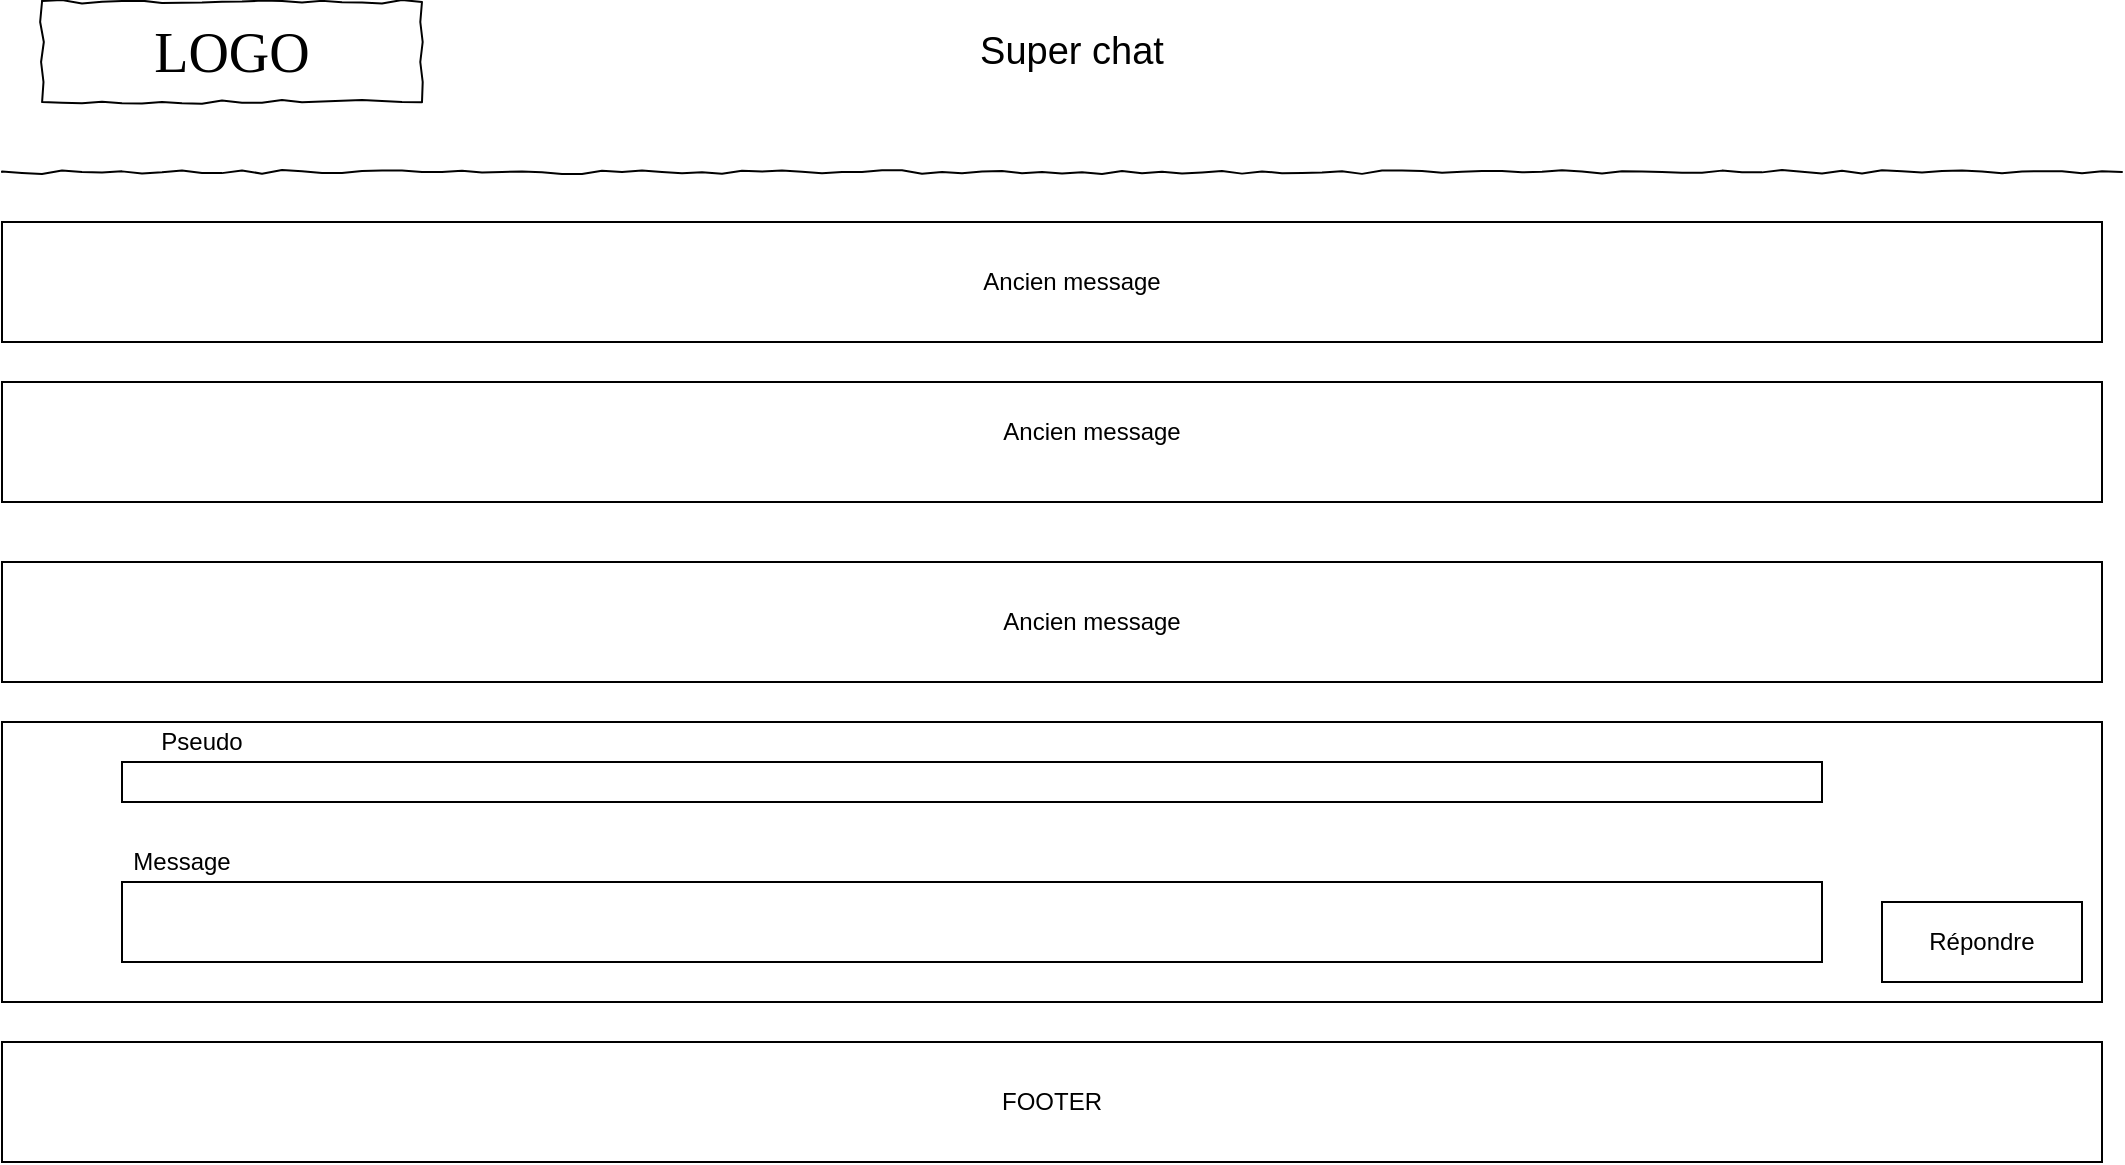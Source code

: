 <mxfile version="11.1.4" type="device"><diagram name="Make up - 1 " id="03018318-947c-dd8e-b7a3-06fadd420f32"><mxGraphModel dx="1038" dy="609" grid="1" gridSize="10" guides="1" tooltips="1" connect="1" arrows="1" fold="1" page="1" pageScale="1" pageWidth="1100" pageHeight="850" background="#ffffff" math="0" shadow="0"><root><mxCell id="0"/><mxCell id="1" parent="0"/><mxCell id="677b7b8949515195-2" value="LOGO" style="whiteSpace=wrap;html=1;rounded=0;shadow=0;labelBackgroundColor=none;strokeColor=#000000;strokeWidth=1;fillColor=#ffffff;fontFamily=Verdana;fontSize=28;fontColor=#000000;align=center;comic=1;" parent="1" vertex="1"><mxGeometry x="40" y="60" width="190" height="50" as="geometry"/></mxCell><mxCell id="677b7b8949515195-9" value="" style="line;strokeWidth=1;html=1;rounded=0;shadow=0;labelBackgroundColor=none;fillColor=none;fontFamily=Verdana;fontSize=14;fontColor=#000000;align=center;comic=1;" parent="1" vertex="1"><mxGeometry x="20" y="140" width="1060" height="10" as="geometry"/></mxCell><mxCell id="6Z73ill-tE2PfaPqWITv-1" value="&lt;font style=&quot;font-size: 19px&quot;&gt;Super chat&lt;/font&gt;" style="text;html=1;strokeColor=none;fillColor=none;align=center;verticalAlign=middle;whiteSpace=wrap;rounded=0;" vertex="1" parent="1"><mxGeometry x="290" y="62.5" width="530" height="45" as="geometry"/></mxCell><mxCell id="6Z73ill-tE2PfaPqWITv-2" value="" style="rounded=0;whiteSpace=wrap;html=1;" vertex="1" parent="1"><mxGeometry x="20" y="170" width="1050" height="60" as="geometry"/></mxCell><mxCell id="6Z73ill-tE2PfaPqWITv-3" value="" style="rounded=0;whiteSpace=wrap;html=1;" vertex="1" parent="1"><mxGeometry x="20" y="250" width="1050" height="60" as="geometry"/></mxCell><mxCell id="6Z73ill-tE2PfaPqWITv-6" value="" style="rounded=0;whiteSpace=wrap;html=1;" vertex="1" parent="1"><mxGeometry x="20" y="340" width="1050" height="60" as="geometry"/></mxCell><mxCell id="6Z73ill-tE2PfaPqWITv-9" value="Ancien message" style="text;html=1;strokeColor=none;fillColor=none;align=center;verticalAlign=middle;whiteSpace=wrap;rounded=0;" vertex="1" parent="1"><mxGeometry x="60" y="190" width="990" height="20" as="geometry"/></mxCell><mxCell id="6Z73ill-tE2PfaPqWITv-10" value="Ancien message" style="text;html=1;strokeColor=none;fillColor=none;align=center;verticalAlign=middle;whiteSpace=wrap;rounded=0;" vertex="1" parent="1"><mxGeometry x="70" y="265" width="990" height="20" as="geometry"/></mxCell><mxCell id="6Z73ill-tE2PfaPqWITv-11" value="Ancien message" style="text;html=1;strokeColor=none;fillColor=none;align=center;verticalAlign=middle;whiteSpace=wrap;rounded=0;" vertex="1" parent="1"><mxGeometry x="70" y="360" width="990" height="20" as="geometry"/></mxCell><mxCell id="6Z73ill-tE2PfaPqWITv-12" value="" style="rounded=0;whiteSpace=wrap;html=1;" vertex="1" parent="1"><mxGeometry x="20" y="420" width="1050" height="140" as="geometry"/></mxCell><mxCell id="6Z73ill-tE2PfaPqWITv-14" value="" style="rounded=0;whiteSpace=wrap;html=1;" vertex="1" parent="1"><mxGeometry x="80" y="440" width="850" height="20" as="geometry"/></mxCell><mxCell id="6Z73ill-tE2PfaPqWITv-15" value="" style="rounded=0;whiteSpace=wrap;html=1;" vertex="1" parent="1"><mxGeometry x="80" y="500" width="850" height="40" as="geometry"/></mxCell><mxCell id="6Z73ill-tE2PfaPqWITv-16" value="Pseudo" style="text;html=1;strokeColor=none;fillColor=none;align=center;verticalAlign=middle;whiteSpace=wrap;rounded=0;" vertex="1" parent="1"><mxGeometry x="80" y="420" width="80" height="20" as="geometry"/></mxCell><mxCell id="6Z73ill-tE2PfaPqWITv-17" value="Message" style="text;html=1;strokeColor=none;fillColor=none;align=center;verticalAlign=middle;whiteSpace=wrap;rounded=0;" vertex="1" parent="1"><mxGeometry x="90" y="480" width="40" height="20" as="geometry"/></mxCell><mxCell id="6Z73ill-tE2PfaPqWITv-18" value="Répondre" style="rounded=0;whiteSpace=wrap;html=1;" vertex="1" parent="1"><mxGeometry x="960" y="510" width="100" height="40" as="geometry"/></mxCell><mxCell id="FgLSggk_95IRpjnwwGsN-1" value="FOOTER" style="rounded=0;whiteSpace=wrap;html=1;" vertex="1" parent="1"><mxGeometry x="20" y="580" width="1050" height="60" as="geometry"/></mxCell></root></mxGraphModel></diagram><diagram id="23AlHY7Yt_Ieiep2--FH" name="MCD 1"><mxGraphModel dx="460" dy="815" grid="1" gridSize="10" guides="1" tooltips="1" connect="1" arrows="1" fold="1" page="1" pageScale="1" pageWidth="827" pageHeight="1169" math="0" shadow="0"><root><mxCell id="cHLcUi0czKIti61Ibx5J-0"/><mxCell id="cHLcUi0czKIti61Ibx5J-1" parent="cHLcUi0czKIti61Ibx5J-0"/><mxCell id="cHLcUi0czKIti61Ibx5J-3" value="User" style="swimlane;fontStyle=0;childLayout=stackLayout;horizontal=1;startSize=26;fillColor=none;horizontalStack=0;resizeParent=1;resizeParentMax=0;resizeLast=0;collapsible=1;marginBottom=0;" vertex="1" parent="cHLcUi0czKIti61Ibx5J-1"><mxGeometry x="190" y="206" width="140" height="78" as="geometry"/></mxCell><mxCell id="cHLcUi0czKIti61Ibx5J-4" value="ID" style="text;strokeColor=none;fillColor=none;align=left;verticalAlign=top;spacingLeft=4;spacingRight=4;overflow=hidden;rotatable=0;points=[[0,0.5],[1,0.5]];portConstraint=eastwest;" vertex="1" parent="cHLcUi0czKIti61Ibx5J-3"><mxGeometry y="26" width="140" height="26" as="geometry"/></mxCell><mxCell id="cHLcUi0czKIti61Ibx5J-5" value="Name" style="text;strokeColor=none;fillColor=none;align=left;verticalAlign=top;spacingLeft=4;spacingRight=4;overflow=hidden;rotatable=0;points=[[0,0.5],[1,0.5]];portConstraint=eastwest;" vertex="1" parent="cHLcUi0czKIti61Ibx5J-3"><mxGeometry y="52" width="140" height="26" as="geometry"/></mxCell><mxCell id="cHLcUi0czKIti61Ibx5J-7" value="Message" style="swimlane;fontStyle=0;childLayout=stackLayout;horizontal=1;startSize=26;fillColor=none;horizontalStack=0;resizeParent=1;resizeParentMax=0;resizeLast=0;collapsible=1;marginBottom=0;" vertex="1" parent="cHLcUi0czKIti61Ibx5J-1"><mxGeometry x="520" y="180" width="140" height="130" as="geometry"/></mxCell><mxCell id="cHLcUi0czKIti61Ibx5J-8" value="ID" style="text;strokeColor=none;fillColor=none;align=left;verticalAlign=top;spacingLeft=4;spacingRight=4;overflow=hidden;rotatable=0;points=[[0,0.5],[1,0.5]];portConstraint=eastwest;" vertex="1" parent="cHLcUi0czKIti61Ibx5J-7"><mxGeometry y="26" width="140" height="26" as="geometry"/></mxCell><mxCell id="cHLcUi0czKIti61Ibx5J-9" value="Message" style="text;strokeColor=none;fillColor=none;align=left;verticalAlign=top;spacingLeft=4;spacingRight=4;overflow=hidden;rotatable=0;points=[[0,0.5],[1,0.5]];portConstraint=eastwest;" vertex="1" parent="cHLcUi0czKIti61Ibx5J-7"><mxGeometry y="52" width="140" height="26" as="geometry"/></mxCell><mxCell id="cHLcUi0czKIti61Ibx5J-11" value="Date" style="text;strokeColor=none;fillColor=none;align=left;verticalAlign=top;spacingLeft=4;spacingRight=4;overflow=hidden;rotatable=0;points=[[0,0.5],[1,0.5]];portConstraint=eastwest;" vertex="1" parent="cHLcUi0czKIti61Ibx5J-7"><mxGeometry y="78" width="140" height="26" as="geometry"/></mxCell><mxCell id="cHLcUi0czKIti61Ibx5J-12" value="ID_User" style="text;strokeColor=none;fillColor=none;align=left;verticalAlign=top;spacingLeft=4;spacingRight=4;overflow=hidden;rotatable=0;points=[[0,0.5],[1,0.5]];portConstraint=eastwest;" vertex="1" parent="cHLcUi0czKIti61Ibx5J-7"><mxGeometry y="104" width="140" height="26" as="geometry"/></mxCell><mxCell id="cHLcUi0czKIti61Ibx5J-13" value="" style="endArrow=classic;startArrow=classic;html=1;exitX=1;exitY=0.5;exitDx=0;exitDy=0;entryX=0;entryY=0.5;entryDx=0;entryDy=0;" edge="1" parent="cHLcUi0czKIti61Ibx5J-1" source="cHLcUi0czKIti61Ibx5J-4" target="cHLcUi0czKIti61Ibx5J-9"><mxGeometry width="50" height="50" relative="1" as="geometry"><mxPoint x="400" y="271" as="sourcePoint"/><mxPoint x="450" y="221" as="targetPoint"/></mxGeometry></mxCell><mxCell id="cHLcUi0czKIti61Ibx5J-14" value="Poste" style="ellipse;whiteSpace=wrap;html=1;aspect=fixed;" vertex="1" parent="cHLcUi0czKIti61Ibx5J-1"><mxGeometry x="380" y="205" width="80" height="80" as="geometry"/></mxCell><mxCell id="cHLcUi0czKIti61Ibx5J-15" value="1,N" style="text;html=1;strokeColor=none;fillColor=none;align=center;verticalAlign=middle;whiteSpace=wrap;rounded=0;" vertex="1" parent="cHLcUi0czKIti61Ibx5J-1"><mxGeometry x="340" y="284" width="40" height="20" as="geometry"/></mxCell><mxCell id="cHLcUi0czKIti61Ibx5J-16" value="1,1" style="text;html=1;strokeColor=none;fillColor=none;align=center;verticalAlign=middle;whiteSpace=wrap;rounded=0;" vertex="1" parent="cHLcUi0czKIti61Ibx5J-1"><mxGeometry x="460" y="277" width="40" height="20" as="geometry"/></mxCell></root></mxGraphModel></diagram></mxfile>